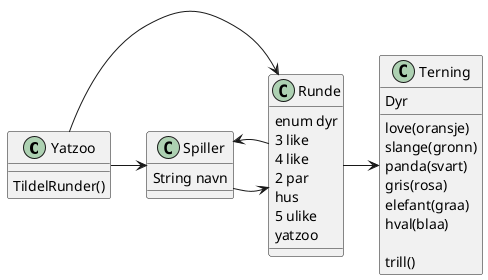 @startuml

class Yatzoo{
TildelRunder()
}

class Spiller{
String navn
}

class Runde{
enum dyr
3 like
4 like
2 par
hus
5 ulike
yatzoo
}

class Terning{
Dyr
love(oransje)
slange(gronn)
panda(svart)
gris(rosa)
elefant(graa)
hval(blaa)

trill()
}

Yatzoo -> Spiller
Yatzoo -> Runde
Spiller -> Runde
Runde -> Terning
Runde -> Spiller



@enduml